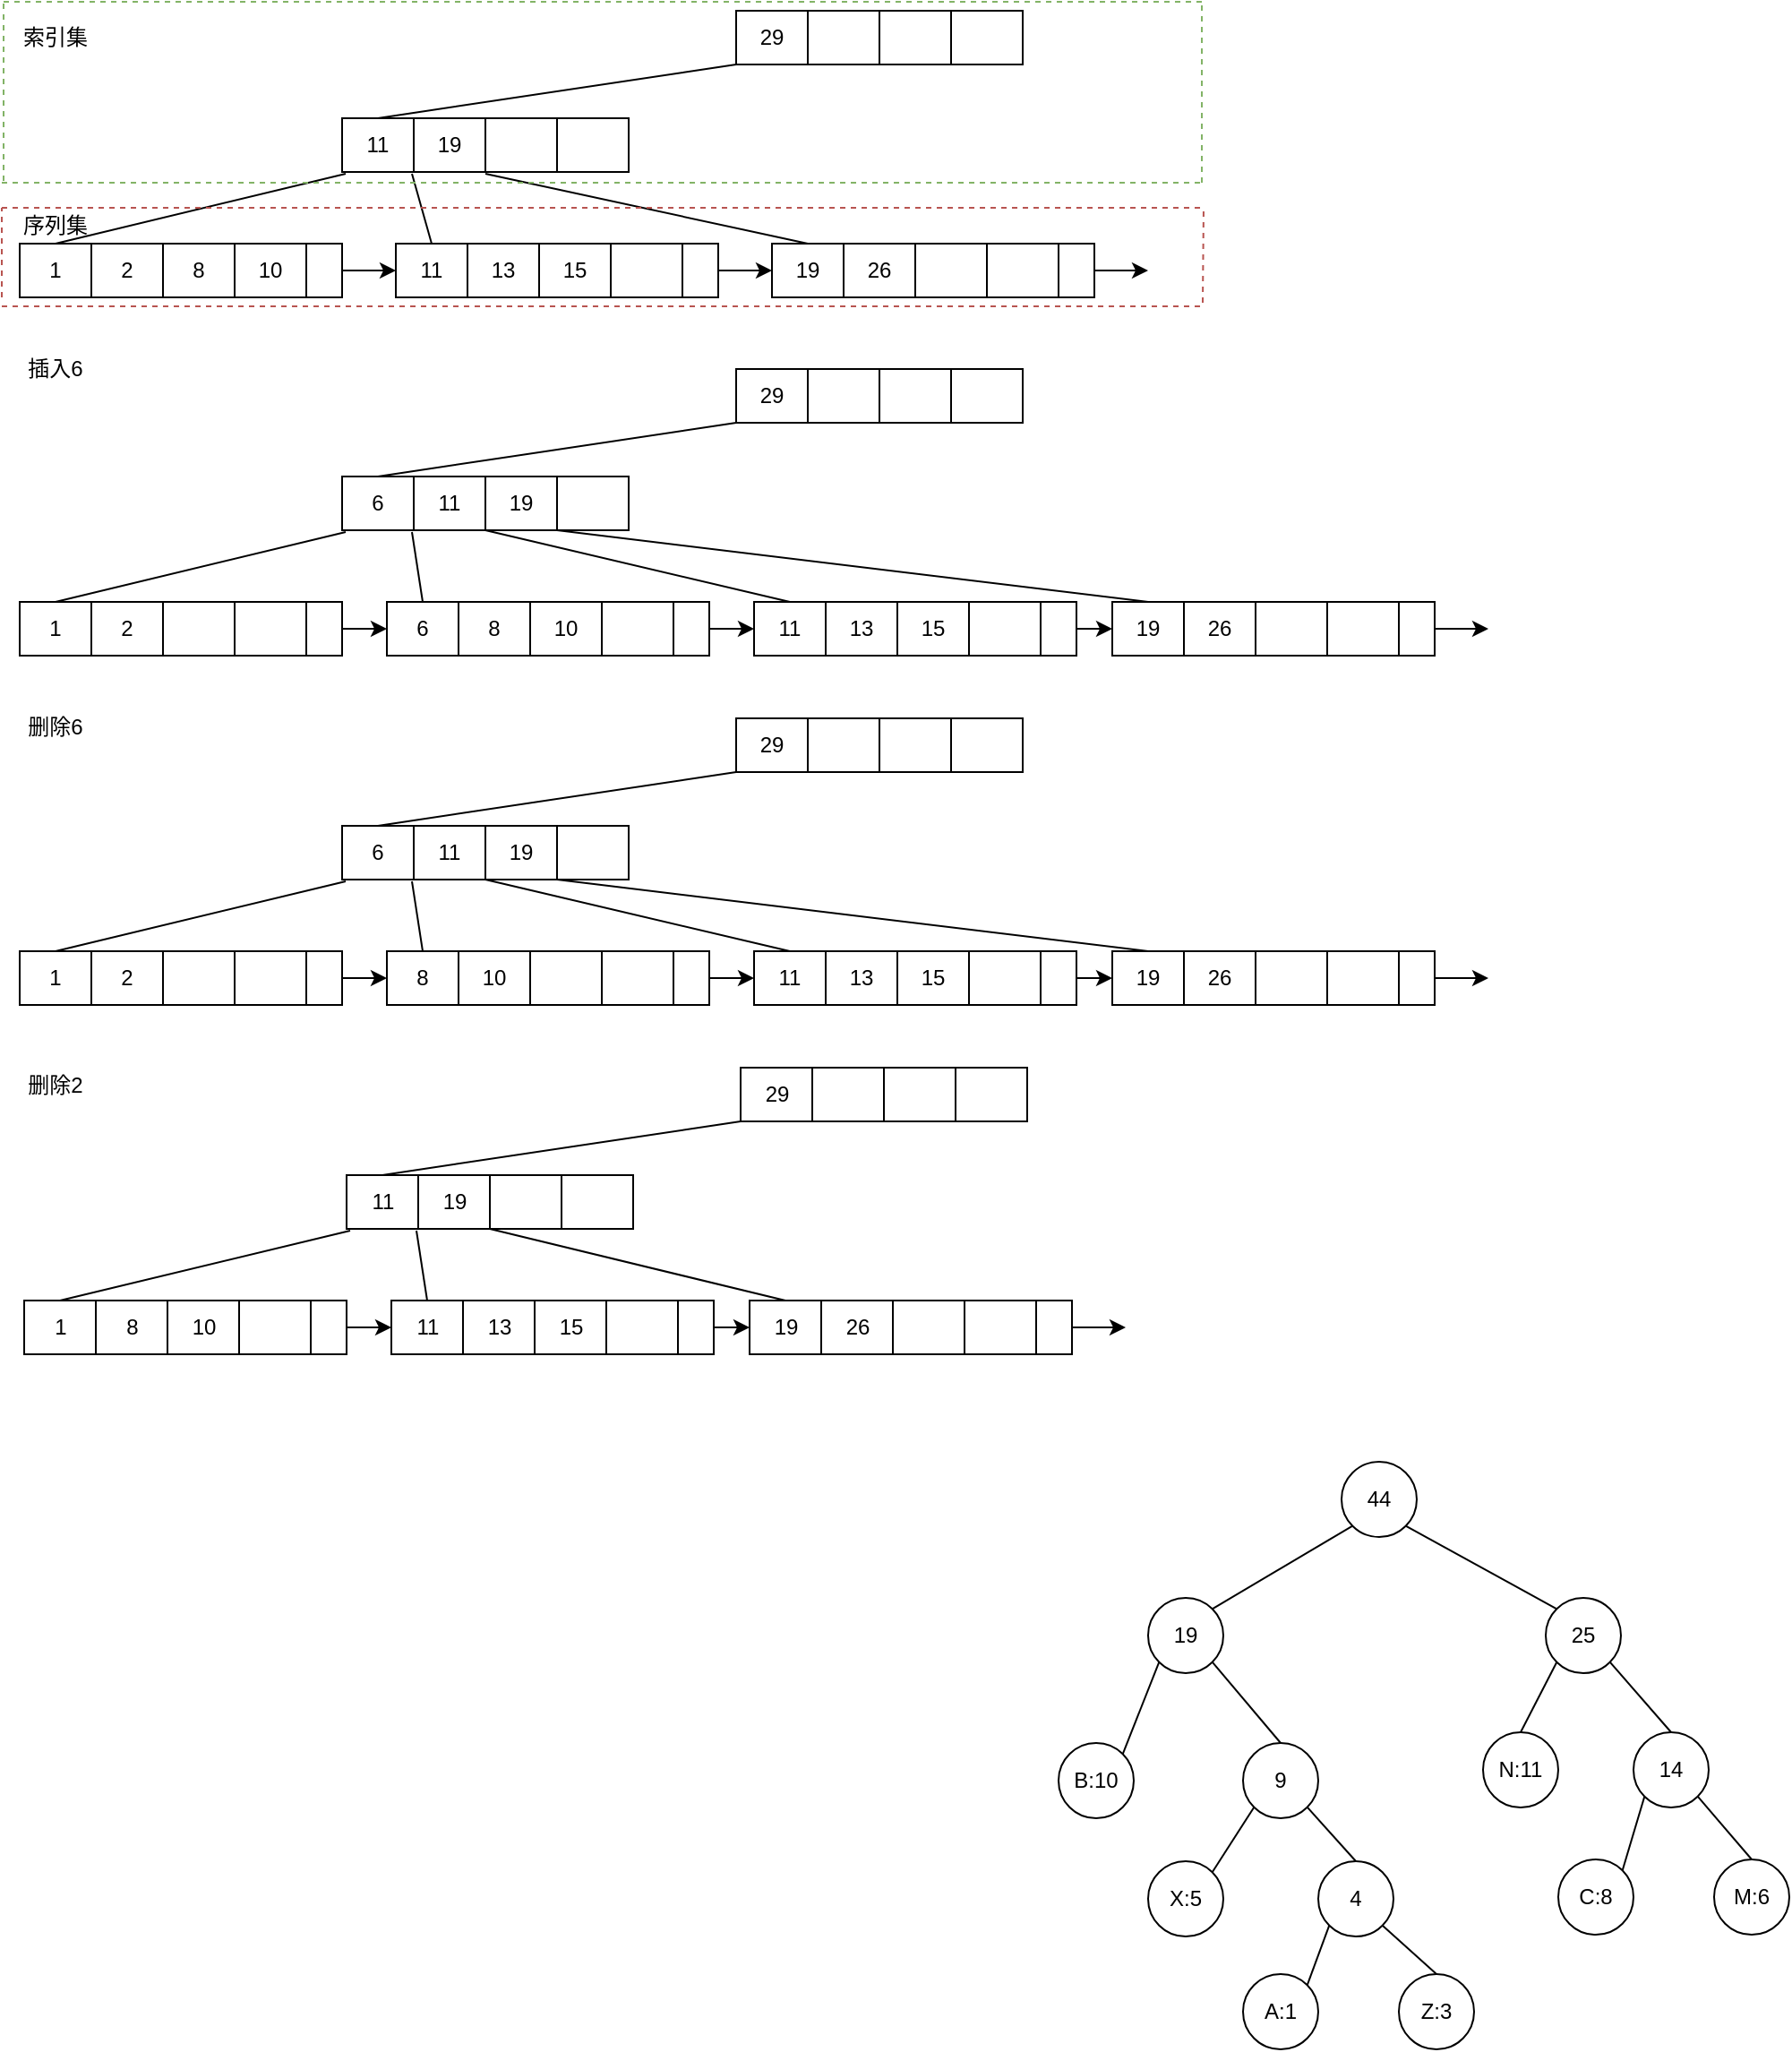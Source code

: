 <mxfile version="12.3.6" type="github" pages="1">
  <diagram id="NFb6xIKv0WvjEmluln3C" name="第 1 页">
    <mxGraphModel dx="622" dy="-1631" grid="0" gridSize="10" guides="1" tooltips="1" connect="1" arrows="1" fold="1" page="0" pageScale="1" pageWidth="827" pageHeight="1169" math="0" shadow="0">
      <root>
        <mxCell id="0"/>
        <mxCell id="1" parent="0"/>
        <mxCell id="BwGiMZjiIL-_lYg8AVQy-2" value="11" style="rounded=0;whiteSpace=wrap;html=1;" parent="1" vertex="1">
          <mxGeometry x="1060" y="2510" width="40" height="30" as="geometry"/>
        </mxCell>
        <mxCell id="BwGiMZjiIL-_lYg8AVQy-3" value="19" style="rounded=0;whiteSpace=wrap;html=1;" parent="1" vertex="1">
          <mxGeometry x="1100" y="2510" width="40" height="30" as="geometry"/>
        </mxCell>
        <mxCell id="BwGiMZjiIL-_lYg8AVQy-4" value="" style="rounded=0;whiteSpace=wrap;html=1;" parent="1" vertex="1">
          <mxGeometry x="1140" y="2510" width="40" height="30" as="geometry"/>
        </mxCell>
        <mxCell id="BwGiMZjiIL-_lYg8AVQy-5" value="" style="rounded=0;whiteSpace=wrap;html=1;" parent="1" vertex="1">
          <mxGeometry x="1180" y="2510" width="40" height="30" as="geometry"/>
        </mxCell>
        <mxCell id="BwGiMZjiIL-_lYg8AVQy-7" value="1" style="rounded=0;whiteSpace=wrap;html=1;" parent="1" vertex="1">
          <mxGeometry x="880" y="2580" width="40" height="30" as="geometry"/>
        </mxCell>
        <mxCell id="BwGiMZjiIL-_lYg8AVQy-8" value="2" style="rounded=0;whiteSpace=wrap;html=1;" parent="1" vertex="1">
          <mxGeometry x="920" y="2580" width="40" height="30" as="geometry"/>
        </mxCell>
        <mxCell id="BwGiMZjiIL-_lYg8AVQy-9" value="8" style="rounded=0;whiteSpace=wrap;html=1;" parent="1" vertex="1">
          <mxGeometry x="960" y="2580" width="40" height="30" as="geometry"/>
        </mxCell>
        <mxCell id="BwGiMZjiIL-_lYg8AVQy-10" value="10" style="rounded=0;whiteSpace=wrap;html=1;" parent="1" vertex="1">
          <mxGeometry x="1000" y="2580" width="40" height="30" as="geometry"/>
        </mxCell>
        <mxCell id="BwGiMZjiIL-_lYg8AVQy-12" value="19" style="rounded=0;whiteSpace=wrap;html=1;" parent="1" vertex="1">
          <mxGeometry x="1300" y="2580" width="40" height="30" as="geometry"/>
        </mxCell>
        <mxCell id="BwGiMZjiIL-_lYg8AVQy-13" value="26" style="rounded=0;whiteSpace=wrap;html=1;" parent="1" vertex="1">
          <mxGeometry x="1340" y="2580" width="40" height="30" as="geometry"/>
        </mxCell>
        <mxCell id="BwGiMZjiIL-_lYg8AVQy-14" value="" style="rounded=0;whiteSpace=wrap;html=1;" parent="1" vertex="1">
          <mxGeometry x="1380" y="2580" width="40" height="30" as="geometry"/>
        </mxCell>
        <mxCell id="BwGiMZjiIL-_lYg8AVQy-15" value="" style="rounded=0;whiteSpace=wrap;html=1;" parent="1" vertex="1">
          <mxGeometry x="1420" y="2580" width="40" height="30" as="geometry"/>
        </mxCell>
        <mxCell id="BwGiMZjiIL-_lYg8AVQy-19" value="" style="endArrow=none;html=1;entryX=0.05;entryY=1.033;entryDx=0;entryDy=0;entryPerimeter=0;exitX=0.5;exitY=0;exitDx=0;exitDy=0;exitPerimeter=0;" parent="1" source="BwGiMZjiIL-_lYg8AVQy-7" target="BwGiMZjiIL-_lYg8AVQy-2" edge="1">
          <mxGeometry width="50" height="50" relative="1" as="geometry">
            <mxPoint x="1090" y="2710" as="sourcePoint"/>
            <mxPoint x="1140" y="2660" as="targetPoint"/>
          </mxGeometry>
        </mxCell>
        <mxCell id="BwGiMZjiIL-_lYg8AVQy-20" value="" style="endArrow=none;html=1;entryX=0;entryY=1.033;entryDx=0;entryDy=0;entryPerimeter=0;exitX=0.5;exitY=0;exitDx=0;exitDy=0;" parent="1" source="BwGiMZjiIL-_lYg8AVQy-12" target="BwGiMZjiIL-_lYg8AVQy-4" edge="1">
          <mxGeometry width="50" height="50" relative="1" as="geometry">
            <mxPoint x="1180" y="2720" as="sourcePoint"/>
            <mxPoint x="1230" y="2670" as="targetPoint"/>
          </mxGeometry>
        </mxCell>
        <mxCell id="BwGiMZjiIL-_lYg8AVQy-21" value="11" style="rounded=0;whiteSpace=wrap;html=1;" parent="1" vertex="1">
          <mxGeometry x="1090" y="2580" width="40" height="30" as="geometry"/>
        </mxCell>
        <mxCell id="BwGiMZjiIL-_lYg8AVQy-22" value="13" style="rounded=0;whiteSpace=wrap;html=1;" parent="1" vertex="1">
          <mxGeometry x="1130" y="2580" width="40" height="30" as="geometry"/>
        </mxCell>
        <mxCell id="BwGiMZjiIL-_lYg8AVQy-23" value="15" style="rounded=0;whiteSpace=wrap;html=1;" parent="1" vertex="1">
          <mxGeometry x="1170" y="2580" width="40" height="30" as="geometry"/>
        </mxCell>
        <mxCell id="BwGiMZjiIL-_lYg8AVQy-24" value="" style="rounded=0;whiteSpace=wrap;html=1;" parent="1" vertex="1">
          <mxGeometry x="1210" y="2580" width="40" height="30" as="geometry"/>
        </mxCell>
        <mxCell id="BwGiMZjiIL-_lYg8AVQy-28" value="" style="endArrow=none;html=1;entryX=-0.025;entryY=1.033;entryDx=0;entryDy=0;exitX=0.5;exitY=0;exitDx=0;exitDy=0;entryPerimeter=0;" parent="1" source="BwGiMZjiIL-_lYg8AVQy-21" target="BwGiMZjiIL-_lYg8AVQy-3" edge="1">
          <mxGeometry width="50" height="50" relative="1" as="geometry">
            <mxPoint x="1220" y="2730" as="sourcePoint"/>
            <mxPoint x="1270" y="2680" as="targetPoint"/>
          </mxGeometry>
        </mxCell>
        <mxCell id="BwGiMZjiIL-_lYg8AVQy-37" value="29" style="rounded=0;whiteSpace=wrap;html=1;" parent="1" vertex="1">
          <mxGeometry x="1280" y="2450" width="40" height="30" as="geometry"/>
        </mxCell>
        <mxCell id="BwGiMZjiIL-_lYg8AVQy-38" value="" style="rounded=0;whiteSpace=wrap;html=1;" parent="1" vertex="1">
          <mxGeometry x="1320" y="2450" width="40" height="30" as="geometry"/>
        </mxCell>
        <mxCell id="BwGiMZjiIL-_lYg8AVQy-39" value="" style="rounded=0;whiteSpace=wrap;html=1;" parent="1" vertex="1">
          <mxGeometry x="1360" y="2450" width="40" height="30" as="geometry"/>
        </mxCell>
        <mxCell id="BwGiMZjiIL-_lYg8AVQy-40" value="" style="rounded=0;whiteSpace=wrap;html=1;" parent="1" vertex="1">
          <mxGeometry x="1400" y="2450" width="40" height="30" as="geometry"/>
        </mxCell>
        <mxCell id="BwGiMZjiIL-_lYg8AVQy-41" value="" style="endArrow=none;html=1;entryX=0;entryY=1;entryDx=0;entryDy=0;entryPerimeter=0;exitX=0.5;exitY=0;exitDx=0;exitDy=0;" parent="1" source="BwGiMZjiIL-_lYg8AVQy-2" target="BwGiMZjiIL-_lYg8AVQy-37" edge="1">
          <mxGeometry width="50" height="50" relative="1" as="geometry">
            <mxPoint x="1090" y="2480" as="sourcePoint"/>
            <mxPoint x="1140" y="2430" as="targetPoint"/>
          </mxGeometry>
        </mxCell>
        <mxCell id="BwGiMZjiIL-_lYg8AVQy-44" value="" style="rounded=0;whiteSpace=wrap;html=1;" parent="1" vertex="1">
          <mxGeometry x="1040" y="2580" width="20" height="30" as="geometry"/>
        </mxCell>
        <mxCell id="BwGiMZjiIL-_lYg8AVQy-45" value="" style="endArrow=classic;html=1;entryX=0;entryY=0.5;entryDx=0;entryDy=0;" parent="1" source="BwGiMZjiIL-_lYg8AVQy-44" target="BwGiMZjiIL-_lYg8AVQy-21" edge="1">
          <mxGeometry width="50" height="50" relative="1" as="geometry">
            <mxPoint x="1080" y="2700" as="sourcePoint"/>
            <mxPoint x="1130" y="2650" as="targetPoint"/>
          </mxGeometry>
        </mxCell>
        <mxCell id="BwGiMZjiIL-_lYg8AVQy-46" value="" style="rounded=0;whiteSpace=wrap;html=1;" parent="1" vertex="1">
          <mxGeometry x="1250" y="2580" width="20" height="30" as="geometry"/>
        </mxCell>
        <mxCell id="BwGiMZjiIL-_lYg8AVQy-47" value="" style="endArrow=classic;html=1;entryX=0;entryY=0.5;entryDx=0;entryDy=0;exitX=1;exitY=0.5;exitDx=0;exitDy=0;" parent="1" source="BwGiMZjiIL-_lYg8AVQy-46" target="BwGiMZjiIL-_lYg8AVQy-12" edge="1">
          <mxGeometry width="50" height="50" relative="1" as="geometry">
            <mxPoint x="1250" y="2670" as="sourcePoint"/>
            <mxPoint x="1300" y="2620" as="targetPoint"/>
          </mxGeometry>
        </mxCell>
        <mxCell id="BwGiMZjiIL-_lYg8AVQy-48" value="" style="endArrow=classic;html=1;exitX=1;exitY=0.5;exitDx=0;exitDy=0;" parent="1" source="BwGiMZjiIL-_lYg8AVQy-49" edge="1">
          <mxGeometry width="50" height="50" relative="1" as="geometry">
            <mxPoint x="1520" y="2650" as="sourcePoint"/>
            <mxPoint x="1510" y="2595" as="targetPoint"/>
          </mxGeometry>
        </mxCell>
        <mxCell id="BwGiMZjiIL-_lYg8AVQy-49" value="" style="rounded=0;whiteSpace=wrap;html=1;" parent="1" vertex="1">
          <mxGeometry x="1460" y="2580" width="20" height="30" as="geometry"/>
        </mxCell>
        <mxCell id="BwGiMZjiIL-_lYg8AVQy-55" value="6" style="rounded=0;whiteSpace=wrap;html=1;" parent="1" vertex="1">
          <mxGeometry x="1060" y="2710" width="40" height="30" as="geometry"/>
        </mxCell>
        <mxCell id="BwGiMZjiIL-_lYg8AVQy-56" value="11" style="rounded=0;whiteSpace=wrap;html=1;" parent="1" vertex="1">
          <mxGeometry x="1100" y="2710" width="40" height="30" as="geometry"/>
        </mxCell>
        <mxCell id="BwGiMZjiIL-_lYg8AVQy-57" value="19" style="rounded=0;whiteSpace=wrap;html=1;" parent="1" vertex="1">
          <mxGeometry x="1140" y="2710" width="40" height="30" as="geometry"/>
        </mxCell>
        <mxCell id="BwGiMZjiIL-_lYg8AVQy-58" value="" style="rounded=0;whiteSpace=wrap;html=1;" parent="1" vertex="1">
          <mxGeometry x="1180" y="2710" width="40" height="30" as="geometry"/>
        </mxCell>
        <mxCell id="BwGiMZjiIL-_lYg8AVQy-59" value="1" style="rounded=0;whiteSpace=wrap;html=1;" parent="1" vertex="1">
          <mxGeometry x="880" y="2780" width="40" height="30" as="geometry"/>
        </mxCell>
        <mxCell id="BwGiMZjiIL-_lYg8AVQy-60" value="2" style="rounded=0;whiteSpace=wrap;html=1;" parent="1" vertex="1">
          <mxGeometry x="920" y="2780" width="40" height="30" as="geometry"/>
        </mxCell>
        <mxCell id="BwGiMZjiIL-_lYg8AVQy-61" value="" style="rounded=0;whiteSpace=wrap;html=1;" parent="1" vertex="1">
          <mxGeometry x="960" y="2780" width="40" height="30" as="geometry"/>
        </mxCell>
        <mxCell id="BwGiMZjiIL-_lYg8AVQy-62" value="" style="rounded=0;whiteSpace=wrap;html=1;" parent="1" vertex="1">
          <mxGeometry x="1000" y="2780" width="40" height="30" as="geometry"/>
        </mxCell>
        <mxCell id="BwGiMZjiIL-_lYg8AVQy-63" value="19" style="rounded=0;whiteSpace=wrap;html=1;" parent="1" vertex="1">
          <mxGeometry x="1490" y="2780" width="40" height="30" as="geometry"/>
        </mxCell>
        <mxCell id="BwGiMZjiIL-_lYg8AVQy-64" value="26" style="rounded=0;whiteSpace=wrap;html=1;" parent="1" vertex="1">
          <mxGeometry x="1530" y="2780" width="40" height="30" as="geometry"/>
        </mxCell>
        <mxCell id="BwGiMZjiIL-_lYg8AVQy-65" value="" style="rounded=0;whiteSpace=wrap;html=1;" parent="1" vertex="1">
          <mxGeometry x="1570" y="2780" width="40" height="30" as="geometry"/>
        </mxCell>
        <mxCell id="BwGiMZjiIL-_lYg8AVQy-66" value="" style="rounded=0;whiteSpace=wrap;html=1;" parent="1" vertex="1">
          <mxGeometry x="1610" y="2780" width="40" height="30" as="geometry"/>
        </mxCell>
        <mxCell id="BwGiMZjiIL-_lYg8AVQy-67" value="" style="endArrow=none;html=1;entryX=0.05;entryY=1.033;entryDx=0;entryDy=0;entryPerimeter=0;exitX=0.5;exitY=0;exitDx=0;exitDy=0;exitPerimeter=0;" parent="1" source="BwGiMZjiIL-_lYg8AVQy-59" target="BwGiMZjiIL-_lYg8AVQy-55" edge="1">
          <mxGeometry width="50" height="50" relative="1" as="geometry">
            <mxPoint x="1090" y="2910" as="sourcePoint"/>
            <mxPoint x="1140" y="2860" as="targetPoint"/>
          </mxGeometry>
        </mxCell>
        <mxCell id="BwGiMZjiIL-_lYg8AVQy-68" value="" style="endArrow=none;html=1;entryX=1;entryY=1;entryDx=0;entryDy=0;entryPerimeter=0;exitX=0.5;exitY=0;exitDx=0;exitDy=0;" parent="1" source="BwGiMZjiIL-_lYg8AVQy-63" target="BwGiMZjiIL-_lYg8AVQy-57" edge="1">
          <mxGeometry width="50" height="50" relative="1" as="geometry">
            <mxPoint x="1180" y="2920" as="sourcePoint"/>
            <mxPoint x="1230" y="2870" as="targetPoint"/>
          </mxGeometry>
        </mxCell>
        <mxCell id="BwGiMZjiIL-_lYg8AVQy-69" value="11" style="rounded=0;whiteSpace=wrap;html=1;" parent="1" vertex="1">
          <mxGeometry x="1290" y="2780" width="40" height="30" as="geometry"/>
        </mxCell>
        <mxCell id="BwGiMZjiIL-_lYg8AVQy-70" value="13" style="rounded=0;whiteSpace=wrap;html=1;" parent="1" vertex="1">
          <mxGeometry x="1330" y="2780" width="40" height="30" as="geometry"/>
        </mxCell>
        <mxCell id="BwGiMZjiIL-_lYg8AVQy-71" value="15" style="rounded=0;whiteSpace=wrap;html=1;" parent="1" vertex="1">
          <mxGeometry x="1370" y="2780" width="40" height="30" as="geometry"/>
        </mxCell>
        <mxCell id="BwGiMZjiIL-_lYg8AVQy-72" value="" style="rounded=0;whiteSpace=wrap;html=1;" parent="1" vertex="1">
          <mxGeometry x="1410" y="2780" width="40" height="30" as="geometry"/>
        </mxCell>
        <mxCell id="BwGiMZjiIL-_lYg8AVQy-73" value="" style="endArrow=none;html=1;entryX=1;entryY=1;entryDx=0;entryDy=0;exitX=0.5;exitY=0;exitDx=0;exitDy=0;entryPerimeter=0;" parent="1" source="BwGiMZjiIL-_lYg8AVQy-69" target="BwGiMZjiIL-_lYg8AVQy-56" edge="1">
          <mxGeometry width="50" height="50" relative="1" as="geometry">
            <mxPoint x="1220" y="2930" as="sourcePoint"/>
            <mxPoint x="1270" y="2880" as="targetPoint"/>
          </mxGeometry>
        </mxCell>
        <mxCell id="BwGiMZjiIL-_lYg8AVQy-74" value="29" style="rounded=0;whiteSpace=wrap;html=1;" parent="1" vertex="1">
          <mxGeometry x="1280" y="2650" width="40" height="30" as="geometry"/>
        </mxCell>
        <mxCell id="BwGiMZjiIL-_lYg8AVQy-75" value="" style="rounded=0;whiteSpace=wrap;html=1;" parent="1" vertex="1">
          <mxGeometry x="1320" y="2650" width="40" height="30" as="geometry"/>
        </mxCell>
        <mxCell id="BwGiMZjiIL-_lYg8AVQy-76" value="" style="rounded=0;whiteSpace=wrap;html=1;" parent="1" vertex="1">
          <mxGeometry x="1360" y="2650" width="40" height="30" as="geometry"/>
        </mxCell>
        <mxCell id="BwGiMZjiIL-_lYg8AVQy-77" value="" style="rounded=0;whiteSpace=wrap;html=1;" parent="1" vertex="1">
          <mxGeometry x="1400" y="2650" width="40" height="30" as="geometry"/>
        </mxCell>
        <mxCell id="BwGiMZjiIL-_lYg8AVQy-78" value="" style="endArrow=none;html=1;entryX=0;entryY=1;entryDx=0;entryDy=0;entryPerimeter=0;exitX=0.5;exitY=0;exitDx=0;exitDy=0;" parent="1" source="BwGiMZjiIL-_lYg8AVQy-55" target="BwGiMZjiIL-_lYg8AVQy-74" edge="1">
          <mxGeometry width="50" height="50" relative="1" as="geometry">
            <mxPoint x="1090" y="2680" as="sourcePoint"/>
            <mxPoint x="1140" y="2630" as="targetPoint"/>
          </mxGeometry>
        </mxCell>
        <mxCell id="BwGiMZjiIL-_lYg8AVQy-79" value="" style="rounded=0;whiteSpace=wrap;html=1;" parent="1" vertex="1">
          <mxGeometry x="1040" y="2780" width="20" height="30" as="geometry"/>
        </mxCell>
        <mxCell id="BwGiMZjiIL-_lYg8AVQy-80" value="" style="endArrow=classic;html=1;entryX=0;entryY=0.5;entryDx=0;entryDy=0;" parent="1" source="BwGiMZjiIL-_lYg8AVQy-79" target="BwGiMZjiIL-_lYg8AVQy-85" edge="1">
          <mxGeometry width="50" height="50" relative="1" as="geometry">
            <mxPoint x="1080" y="2900" as="sourcePoint"/>
            <mxPoint x="1130" y="2850" as="targetPoint"/>
          </mxGeometry>
        </mxCell>
        <mxCell id="BwGiMZjiIL-_lYg8AVQy-81" value="" style="rounded=0;whiteSpace=wrap;html=1;" parent="1" vertex="1">
          <mxGeometry x="1450" y="2780" width="20" height="30" as="geometry"/>
        </mxCell>
        <mxCell id="BwGiMZjiIL-_lYg8AVQy-82" value="" style="endArrow=classic;html=1;entryX=0;entryY=0.5;entryDx=0;entryDy=0;exitX=1;exitY=0.5;exitDx=0;exitDy=0;" parent="1" source="BwGiMZjiIL-_lYg8AVQy-81" target="BwGiMZjiIL-_lYg8AVQy-63" edge="1">
          <mxGeometry width="50" height="50" relative="1" as="geometry">
            <mxPoint x="1470" y="2870" as="sourcePoint"/>
            <mxPoint x="1520" y="2820" as="targetPoint"/>
          </mxGeometry>
        </mxCell>
        <mxCell id="BwGiMZjiIL-_lYg8AVQy-83" value="" style="endArrow=classic;html=1;exitX=1;exitY=0.5;exitDx=0;exitDy=0;" parent="1" source="BwGiMZjiIL-_lYg8AVQy-84" edge="1">
          <mxGeometry width="50" height="50" relative="1" as="geometry">
            <mxPoint x="1710" y="2850" as="sourcePoint"/>
            <mxPoint x="1700" y="2795" as="targetPoint"/>
          </mxGeometry>
        </mxCell>
        <mxCell id="BwGiMZjiIL-_lYg8AVQy-84" value="" style="rounded=0;whiteSpace=wrap;html=1;" parent="1" vertex="1">
          <mxGeometry x="1650" y="2780" width="20" height="30" as="geometry"/>
        </mxCell>
        <mxCell id="BwGiMZjiIL-_lYg8AVQy-85" value="6" style="rounded=0;whiteSpace=wrap;html=1;" parent="1" vertex="1">
          <mxGeometry x="1085" y="2780" width="40" height="30" as="geometry"/>
        </mxCell>
        <mxCell id="BwGiMZjiIL-_lYg8AVQy-86" value="8" style="rounded=0;whiteSpace=wrap;html=1;" parent="1" vertex="1">
          <mxGeometry x="1125" y="2780" width="40" height="30" as="geometry"/>
        </mxCell>
        <mxCell id="BwGiMZjiIL-_lYg8AVQy-87" value="10" style="rounded=0;whiteSpace=wrap;html=1;" parent="1" vertex="1">
          <mxGeometry x="1165" y="2780" width="40" height="30" as="geometry"/>
        </mxCell>
        <mxCell id="BwGiMZjiIL-_lYg8AVQy-88" value="" style="rounded=0;whiteSpace=wrap;html=1;" parent="1" vertex="1">
          <mxGeometry x="1205" y="2780" width="40" height="30" as="geometry"/>
        </mxCell>
        <mxCell id="BwGiMZjiIL-_lYg8AVQy-89" value="" style="endArrow=classic;html=1;exitX=1;exitY=0.5;exitDx=0;exitDy=0;entryX=0;entryY=0.5;entryDx=0;entryDy=0;" parent="1" source="BwGiMZjiIL-_lYg8AVQy-90" target="BwGiMZjiIL-_lYg8AVQy-69" edge="1">
          <mxGeometry width="50" height="50" relative="1" as="geometry">
            <mxPoint x="1305" y="2850" as="sourcePoint"/>
            <mxPoint x="1295" y="2795" as="targetPoint"/>
          </mxGeometry>
        </mxCell>
        <mxCell id="BwGiMZjiIL-_lYg8AVQy-90" value="" style="rounded=0;whiteSpace=wrap;html=1;" parent="1" vertex="1">
          <mxGeometry x="1245" y="2780" width="20" height="30" as="geometry"/>
        </mxCell>
        <mxCell id="BwGiMZjiIL-_lYg8AVQy-91" value="" style="endArrow=none;html=1;entryX=0.975;entryY=1.033;entryDx=0;entryDy=0;entryPerimeter=0;exitX=0.5;exitY=0;exitDx=0;exitDy=0;" parent="1" source="BwGiMZjiIL-_lYg8AVQy-85" target="BwGiMZjiIL-_lYg8AVQy-55" edge="1">
          <mxGeometry width="50" height="50" relative="1" as="geometry">
            <mxPoint x="1090" y="2930" as="sourcePoint"/>
            <mxPoint x="1140" y="2880" as="targetPoint"/>
          </mxGeometry>
        </mxCell>
        <mxCell id="BwGiMZjiIL-_lYg8AVQy-92" value="插入6" style="text;html=1;strokeColor=none;fillColor=none;align=center;verticalAlign=middle;whiteSpace=wrap;rounded=0;" parent="1" vertex="1">
          <mxGeometry x="880" y="2640" width="40" height="20" as="geometry"/>
        </mxCell>
        <mxCell id="BwGiMZjiIL-_lYg8AVQy-93" value="" style="endArrow=none;dashed=1;html=1;fillColor=#d5e8d4;strokeColor=#82b366;" parent="1" edge="1">
          <mxGeometry width="50" height="50" relative="1" as="geometry">
            <mxPoint x="871" y="2445" as="sourcePoint"/>
            <mxPoint x="1541" y="2445" as="targetPoint"/>
          </mxGeometry>
        </mxCell>
        <mxCell id="BwGiMZjiIL-_lYg8AVQy-94" value="" style="endArrow=none;dashed=1;html=1;fillColor=#f8cecc;strokeColor=#b85450;" parent="1" edge="1">
          <mxGeometry width="50" height="50" relative="1" as="geometry">
            <mxPoint x="1540.5" y="2613" as="sourcePoint"/>
            <mxPoint x="1541" y="2560" as="targetPoint"/>
          </mxGeometry>
        </mxCell>
        <mxCell id="BwGiMZjiIL-_lYg8AVQy-95" value="" style="endArrow=none;dashed=1;html=1;fillColor=#d5e8d4;strokeColor=#82b366;" parent="1" edge="1">
          <mxGeometry width="50" height="50" relative="1" as="geometry">
            <mxPoint x="870" y="2546" as="sourcePoint"/>
            <mxPoint x="1540" y="2546" as="targetPoint"/>
          </mxGeometry>
        </mxCell>
        <mxCell id="BwGiMZjiIL-_lYg8AVQy-96" value="" style="endArrow=none;dashed=1;html=1;fillColor=#d5e8d4;strokeColor=#82b366;" parent="1" edge="1">
          <mxGeometry width="50" height="50" relative="1" as="geometry">
            <mxPoint x="1540" y="2546" as="sourcePoint"/>
            <mxPoint x="1540" y="2446" as="targetPoint"/>
          </mxGeometry>
        </mxCell>
        <mxCell id="BwGiMZjiIL-_lYg8AVQy-98" value="" style="endArrow=none;dashed=1;html=1;fillColor=#f8cecc;strokeColor=#b85450;" parent="1" edge="1">
          <mxGeometry width="50" height="50" relative="1" as="geometry">
            <mxPoint x="870" y="2560" as="sourcePoint"/>
            <mxPoint x="1540" y="2560" as="targetPoint"/>
          </mxGeometry>
        </mxCell>
        <mxCell id="BwGiMZjiIL-_lYg8AVQy-99" value="" style="endArrow=none;dashed=1;html=1;fillColor=#f8cecc;strokeColor=#b85450;" parent="1" edge="1">
          <mxGeometry width="50" height="50" relative="1" as="geometry">
            <mxPoint x="870" y="2615" as="sourcePoint"/>
            <mxPoint x="1540" y="2615" as="targetPoint"/>
          </mxGeometry>
        </mxCell>
        <mxCell id="BwGiMZjiIL-_lYg8AVQy-100" value="" style="endArrow=none;dashed=1;html=1;fillColor=#f8cecc;strokeColor=#b85450;" parent="1" edge="1">
          <mxGeometry width="50" height="50" relative="1" as="geometry">
            <mxPoint x="870" y="2610" as="sourcePoint"/>
            <mxPoint x="870" y="2560" as="targetPoint"/>
          </mxGeometry>
        </mxCell>
        <mxCell id="BwGiMZjiIL-_lYg8AVQy-101" value="" style="endArrow=none;dashed=1;html=1;fillColor=#d5e8d4;strokeColor=#82b366;" parent="1" edge="1">
          <mxGeometry width="50" height="50" relative="1" as="geometry">
            <mxPoint x="871" y="2545" as="sourcePoint"/>
            <mxPoint x="871" y="2445" as="targetPoint"/>
          </mxGeometry>
        </mxCell>
        <mxCell id="BwGiMZjiIL-_lYg8AVQy-102" value="索引集" style="text;html=1;strokeColor=none;fillColor=none;align=center;verticalAlign=middle;whiteSpace=wrap;rounded=0;" parent="1" vertex="1">
          <mxGeometry x="880" y="2455" width="40" height="20" as="geometry"/>
        </mxCell>
        <mxCell id="BwGiMZjiIL-_lYg8AVQy-103" value="序列集" style="text;html=1;strokeColor=none;fillColor=none;align=center;verticalAlign=middle;whiteSpace=wrap;rounded=0;" parent="1" vertex="1">
          <mxGeometry x="880" y="2560" width="40" height="20" as="geometry"/>
        </mxCell>
        <mxCell id="BwGiMZjiIL-_lYg8AVQy-144" value="6" style="rounded=0;whiteSpace=wrap;html=1;" parent="1" vertex="1">
          <mxGeometry x="1060" y="2905" width="40" height="30" as="geometry"/>
        </mxCell>
        <mxCell id="BwGiMZjiIL-_lYg8AVQy-145" value="11" style="rounded=0;whiteSpace=wrap;html=1;" parent="1" vertex="1">
          <mxGeometry x="1100" y="2905" width="40" height="30" as="geometry"/>
        </mxCell>
        <mxCell id="BwGiMZjiIL-_lYg8AVQy-146" value="19" style="rounded=0;whiteSpace=wrap;html=1;" parent="1" vertex="1">
          <mxGeometry x="1140" y="2905" width="40" height="30" as="geometry"/>
        </mxCell>
        <mxCell id="BwGiMZjiIL-_lYg8AVQy-147" value="" style="rounded=0;whiteSpace=wrap;html=1;" parent="1" vertex="1">
          <mxGeometry x="1180" y="2905" width="40" height="30" as="geometry"/>
        </mxCell>
        <mxCell id="BwGiMZjiIL-_lYg8AVQy-148" value="1" style="rounded=0;whiteSpace=wrap;html=1;" parent="1" vertex="1">
          <mxGeometry x="880" y="2975" width="40" height="30" as="geometry"/>
        </mxCell>
        <mxCell id="BwGiMZjiIL-_lYg8AVQy-149" value="2" style="rounded=0;whiteSpace=wrap;html=1;" parent="1" vertex="1">
          <mxGeometry x="920" y="2975" width="40" height="30" as="geometry"/>
        </mxCell>
        <mxCell id="BwGiMZjiIL-_lYg8AVQy-150" value="" style="rounded=0;whiteSpace=wrap;html=1;" parent="1" vertex="1">
          <mxGeometry x="960" y="2975" width="40" height="30" as="geometry"/>
        </mxCell>
        <mxCell id="BwGiMZjiIL-_lYg8AVQy-151" value="" style="rounded=0;whiteSpace=wrap;html=1;" parent="1" vertex="1">
          <mxGeometry x="1000" y="2975" width="40" height="30" as="geometry"/>
        </mxCell>
        <mxCell id="BwGiMZjiIL-_lYg8AVQy-152" value="19" style="rounded=0;whiteSpace=wrap;html=1;" parent="1" vertex="1">
          <mxGeometry x="1490" y="2975" width="40" height="30" as="geometry"/>
        </mxCell>
        <mxCell id="BwGiMZjiIL-_lYg8AVQy-153" value="26" style="rounded=0;whiteSpace=wrap;html=1;" parent="1" vertex="1">
          <mxGeometry x="1530" y="2975" width="40" height="30" as="geometry"/>
        </mxCell>
        <mxCell id="BwGiMZjiIL-_lYg8AVQy-154" value="" style="rounded=0;whiteSpace=wrap;html=1;" parent="1" vertex="1">
          <mxGeometry x="1570" y="2975" width="40" height="30" as="geometry"/>
        </mxCell>
        <mxCell id="BwGiMZjiIL-_lYg8AVQy-155" value="" style="rounded=0;whiteSpace=wrap;html=1;" parent="1" vertex="1">
          <mxGeometry x="1610" y="2975" width="40" height="30" as="geometry"/>
        </mxCell>
        <mxCell id="BwGiMZjiIL-_lYg8AVQy-156" value="" style="endArrow=none;html=1;entryX=0.05;entryY=1.033;entryDx=0;entryDy=0;entryPerimeter=0;exitX=0.5;exitY=0;exitDx=0;exitDy=0;exitPerimeter=0;" parent="1" source="BwGiMZjiIL-_lYg8AVQy-148" target="BwGiMZjiIL-_lYg8AVQy-144" edge="1">
          <mxGeometry width="50" height="50" relative="1" as="geometry">
            <mxPoint x="1090" y="3105" as="sourcePoint"/>
            <mxPoint x="1140" y="3055" as="targetPoint"/>
          </mxGeometry>
        </mxCell>
        <mxCell id="BwGiMZjiIL-_lYg8AVQy-157" value="" style="endArrow=none;html=1;entryX=1;entryY=1;entryDx=0;entryDy=0;entryPerimeter=0;exitX=0.5;exitY=0;exitDx=0;exitDy=0;" parent="1" source="BwGiMZjiIL-_lYg8AVQy-152" target="BwGiMZjiIL-_lYg8AVQy-146" edge="1">
          <mxGeometry width="50" height="50" relative="1" as="geometry">
            <mxPoint x="1180" y="3115" as="sourcePoint"/>
            <mxPoint x="1230" y="3065" as="targetPoint"/>
          </mxGeometry>
        </mxCell>
        <mxCell id="BwGiMZjiIL-_lYg8AVQy-158" value="11" style="rounded=0;whiteSpace=wrap;html=1;" parent="1" vertex="1">
          <mxGeometry x="1290" y="2975" width="40" height="30" as="geometry"/>
        </mxCell>
        <mxCell id="BwGiMZjiIL-_lYg8AVQy-159" value="13" style="rounded=0;whiteSpace=wrap;html=1;" parent="1" vertex="1">
          <mxGeometry x="1330" y="2975" width="40" height="30" as="geometry"/>
        </mxCell>
        <mxCell id="BwGiMZjiIL-_lYg8AVQy-160" value="15" style="rounded=0;whiteSpace=wrap;html=1;" parent="1" vertex="1">
          <mxGeometry x="1370" y="2975" width="40" height="30" as="geometry"/>
        </mxCell>
        <mxCell id="BwGiMZjiIL-_lYg8AVQy-161" value="" style="rounded=0;whiteSpace=wrap;html=1;" parent="1" vertex="1">
          <mxGeometry x="1410" y="2975" width="40" height="30" as="geometry"/>
        </mxCell>
        <mxCell id="BwGiMZjiIL-_lYg8AVQy-162" value="" style="endArrow=none;html=1;entryX=1;entryY=1;entryDx=0;entryDy=0;exitX=0.5;exitY=0;exitDx=0;exitDy=0;entryPerimeter=0;" parent="1" source="BwGiMZjiIL-_lYg8AVQy-158" target="BwGiMZjiIL-_lYg8AVQy-145" edge="1">
          <mxGeometry width="50" height="50" relative="1" as="geometry">
            <mxPoint x="1220" y="3125" as="sourcePoint"/>
            <mxPoint x="1270" y="3075" as="targetPoint"/>
          </mxGeometry>
        </mxCell>
        <mxCell id="BwGiMZjiIL-_lYg8AVQy-163" value="29" style="rounded=0;whiteSpace=wrap;html=1;" parent="1" vertex="1">
          <mxGeometry x="1280" y="2845" width="40" height="30" as="geometry"/>
        </mxCell>
        <mxCell id="BwGiMZjiIL-_lYg8AVQy-164" value="" style="rounded=0;whiteSpace=wrap;html=1;" parent="1" vertex="1">
          <mxGeometry x="1320" y="2845" width="40" height="30" as="geometry"/>
        </mxCell>
        <mxCell id="BwGiMZjiIL-_lYg8AVQy-165" value="" style="rounded=0;whiteSpace=wrap;html=1;" parent="1" vertex="1">
          <mxGeometry x="1360" y="2845" width="40" height="30" as="geometry"/>
        </mxCell>
        <mxCell id="BwGiMZjiIL-_lYg8AVQy-166" value="" style="rounded=0;whiteSpace=wrap;html=1;" parent="1" vertex="1">
          <mxGeometry x="1400" y="2845" width="40" height="30" as="geometry"/>
        </mxCell>
        <mxCell id="BwGiMZjiIL-_lYg8AVQy-167" value="" style="endArrow=none;html=1;entryX=0;entryY=1;entryDx=0;entryDy=0;entryPerimeter=0;exitX=0.5;exitY=0;exitDx=0;exitDy=0;" parent="1" source="BwGiMZjiIL-_lYg8AVQy-144" target="BwGiMZjiIL-_lYg8AVQy-163" edge="1">
          <mxGeometry width="50" height="50" relative="1" as="geometry">
            <mxPoint x="1090" y="2875" as="sourcePoint"/>
            <mxPoint x="1140" y="2825" as="targetPoint"/>
          </mxGeometry>
        </mxCell>
        <mxCell id="BwGiMZjiIL-_lYg8AVQy-168" value="" style="rounded=0;whiteSpace=wrap;html=1;" parent="1" vertex="1">
          <mxGeometry x="1040" y="2975" width="20" height="30" as="geometry"/>
        </mxCell>
        <mxCell id="BwGiMZjiIL-_lYg8AVQy-169" value="" style="endArrow=classic;html=1;entryX=0;entryY=0.5;entryDx=0;entryDy=0;" parent="1" source="BwGiMZjiIL-_lYg8AVQy-168" target="BwGiMZjiIL-_lYg8AVQy-174" edge="1">
          <mxGeometry width="50" height="50" relative="1" as="geometry">
            <mxPoint x="1080" y="3095" as="sourcePoint"/>
            <mxPoint x="1130" y="3045" as="targetPoint"/>
          </mxGeometry>
        </mxCell>
        <mxCell id="BwGiMZjiIL-_lYg8AVQy-170" value="" style="rounded=0;whiteSpace=wrap;html=1;" parent="1" vertex="1">
          <mxGeometry x="1450" y="2975" width="20" height="30" as="geometry"/>
        </mxCell>
        <mxCell id="BwGiMZjiIL-_lYg8AVQy-171" value="" style="endArrow=classic;html=1;entryX=0;entryY=0.5;entryDx=0;entryDy=0;exitX=1;exitY=0.5;exitDx=0;exitDy=0;" parent="1" source="BwGiMZjiIL-_lYg8AVQy-170" target="BwGiMZjiIL-_lYg8AVQy-152" edge="1">
          <mxGeometry width="50" height="50" relative="1" as="geometry">
            <mxPoint x="1470" y="3065" as="sourcePoint"/>
            <mxPoint x="1520" y="3015" as="targetPoint"/>
          </mxGeometry>
        </mxCell>
        <mxCell id="BwGiMZjiIL-_lYg8AVQy-172" value="" style="endArrow=classic;html=1;exitX=1;exitY=0.5;exitDx=0;exitDy=0;" parent="1" source="BwGiMZjiIL-_lYg8AVQy-173" edge="1">
          <mxGeometry width="50" height="50" relative="1" as="geometry">
            <mxPoint x="1710" y="3045" as="sourcePoint"/>
            <mxPoint x="1700" y="2990" as="targetPoint"/>
          </mxGeometry>
        </mxCell>
        <mxCell id="BwGiMZjiIL-_lYg8AVQy-173" value="" style="rounded=0;whiteSpace=wrap;html=1;" parent="1" vertex="1">
          <mxGeometry x="1650" y="2975" width="20" height="30" as="geometry"/>
        </mxCell>
        <mxCell id="BwGiMZjiIL-_lYg8AVQy-174" value="8" style="rounded=0;whiteSpace=wrap;html=1;" parent="1" vertex="1">
          <mxGeometry x="1085" y="2975" width="40" height="30" as="geometry"/>
        </mxCell>
        <mxCell id="BwGiMZjiIL-_lYg8AVQy-175" value="10" style="rounded=0;whiteSpace=wrap;html=1;" parent="1" vertex="1">
          <mxGeometry x="1125" y="2975" width="40" height="30" as="geometry"/>
        </mxCell>
        <mxCell id="BwGiMZjiIL-_lYg8AVQy-176" value="" style="rounded=0;whiteSpace=wrap;html=1;" parent="1" vertex="1">
          <mxGeometry x="1165" y="2975" width="40" height="30" as="geometry"/>
        </mxCell>
        <mxCell id="BwGiMZjiIL-_lYg8AVQy-177" value="" style="rounded=0;whiteSpace=wrap;html=1;" parent="1" vertex="1">
          <mxGeometry x="1205" y="2975" width="40" height="30" as="geometry"/>
        </mxCell>
        <mxCell id="BwGiMZjiIL-_lYg8AVQy-178" value="" style="endArrow=classic;html=1;exitX=1;exitY=0.5;exitDx=0;exitDy=0;entryX=0;entryY=0.5;entryDx=0;entryDy=0;" parent="1" source="BwGiMZjiIL-_lYg8AVQy-179" target="BwGiMZjiIL-_lYg8AVQy-158" edge="1">
          <mxGeometry width="50" height="50" relative="1" as="geometry">
            <mxPoint x="1305" y="3045" as="sourcePoint"/>
            <mxPoint x="1295" y="2990" as="targetPoint"/>
          </mxGeometry>
        </mxCell>
        <mxCell id="BwGiMZjiIL-_lYg8AVQy-179" value="" style="rounded=0;whiteSpace=wrap;html=1;" parent="1" vertex="1">
          <mxGeometry x="1245" y="2975" width="20" height="30" as="geometry"/>
        </mxCell>
        <mxCell id="BwGiMZjiIL-_lYg8AVQy-180" value="" style="endArrow=none;html=1;entryX=0.975;entryY=1.033;entryDx=0;entryDy=0;entryPerimeter=0;exitX=0.5;exitY=0;exitDx=0;exitDy=0;" parent="1" source="BwGiMZjiIL-_lYg8AVQy-174" target="BwGiMZjiIL-_lYg8AVQy-144" edge="1">
          <mxGeometry width="50" height="50" relative="1" as="geometry">
            <mxPoint x="1090" y="3125" as="sourcePoint"/>
            <mxPoint x="1140" y="3075" as="targetPoint"/>
          </mxGeometry>
        </mxCell>
        <mxCell id="BwGiMZjiIL-_lYg8AVQy-181" value="删除6" style="text;html=1;strokeColor=none;fillColor=none;align=center;verticalAlign=middle;whiteSpace=wrap;rounded=0;" parent="1" vertex="1">
          <mxGeometry x="880" y="2840" width="40" height="20" as="geometry"/>
        </mxCell>
        <mxCell id="BwGiMZjiIL-_lYg8AVQy-182" value="删除2" style="text;html=1;strokeColor=none;fillColor=none;align=center;verticalAlign=middle;whiteSpace=wrap;rounded=0;" parent="1" vertex="1">
          <mxGeometry x="880" y="3040" width="40" height="20" as="geometry"/>
        </mxCell>
        <mxCell id="BwGiMZjiIL-_lYg8AVQy-183" value="11" style="rounded=0;whiteSpace=wrap;html=1;" parent="1" vertex="1">
          <mxGeometry x="1062.5" y="3100" width="40" height="30" as="geometry"/>
        </mxCell>
        <mxCell id="BwGiMZjiIL-_lYg8AVQy-184" value="19" style="rounded=0;whiteSpace=wrap;html=1;" parent="1" vertex="1">
          <mxGeometry x="1102.5" y="3100" width="40" height="30" as="geometry"/>
        </mxCell>
        <mxCell id="BwGiMZjiIL-_lYg8AVQy-185" value="" style="rounded=0;whiteSpace=wrap;html=1;" parent="1" vertex="1">
          <mxGeometry x="1142.5" y="3100" width="40" height="30" as="geometry"/>
        </mxCell>
        <mxCell id="BwGiMZjiIL-_lYg8AVQy-186" value="" style="rounded=0;whiteSpace=wrap;html=1;" parent="1" vertex="1">
          <mxGeometry x="1182.5" y="3100" width="40" height="30" as="geometry"/>
        </mxCell>
        <mxCell id="BwGiMZjiIL-_lYg8AVQy-187" value="1" style="rounded=0;whiteSpace=wrap;html=1;" parent="1" vertex="1">
          <mxGeometry x="882.5" y="3170" width="40" height="30" as="geometry"/>
        </mxCell>
        <mxCell id="BwGiMZjiIL-_lYg8AVQy-188" value="8" style="rounded=0;whiteSpace=wrap;html=1;" parent="1" vertex="1">
          <mxGeometry x="922.5" y="3170" width="40" height="30" as="geometry"/>
        </mxCell>
        <mxCell id="BwGiMZjiIL-_lYg8AVQy-189" value="10" style="rounded=0;whiteSpace=wrap;html=1;" parent="1" vertex="1">
          <mxGeometry x="962.5" y="3170" width="40" height="30" as="geometry"/>
        </mxCell>
        <mxCell id="BwGiMZjiIL-_lYg8AVQy-190" value="" style="rounded=0;whiteSpace=wrap;html=1;" parent="1" vertex="1">
          <mxGeometry x="1002.5" y="3170" width="40" height="30" as="geometry"/>
        </mxCell>
        <mxCell id="BwGiMZjiIL-_lYg8AVQy-191" value="19" style="rounded=0;whiteSpace=wrap;html=1;" parent="1" vertex="1">
          <mxGeometry x="1287.5" y="3170" width="40" height="30" as="geometry"/>
        </mxCell>
        <mxCell id="BwGiMZjiIL-_lYg8AVQy-192" value="26" style="rounded=0;whiteSpace=wrap;html=1;" parent="1" vertex="1">
          <mxGeometry x="1327.5" y="3170" width="40" height="30" as="geometry"/>
        </mxCell>
        <mxCell id="BwGiMZjiIL-_lYg8AVQy-193" value="" style="rounded=0;whiteSpace=wrap;html=1;" parent="1" vertex="1">
          <mxGeometry x="1367.5" y="3170" width="40" height="30" as="geometry"/>
        </mxCell>
        <mxCell id="BwGiMZjiIL-_lYg8AVQy-194" value="" style="rounded=0;whiteSpace=wrap;html=1;" parent="1" vertex="1">
          <mxGeometry x="1407.5" y="3170" width="40" height="30" as="geometry"/>
        </mxCell>
        <mxCell id="BwGiMZjiIL-_lYg8AVQy-195" value="" style="endArrow=none;html=1;entryX=0.05;entryY=1.033;entryDx=0;entryDy=0;entryPerimeter=0;exitX=0.5;exitY=0;exitDx=0;exitDy=0;exitPerimeter=0;" parent="1" source="BwGiMZjiIL-_lYg8AVQy-187" target="BwGiMZjiIL-_lYg8AVQy-183" edge="1">
          <mxGeometry width="50" height="50" relative="1" as="geometry">
            <mxPoint x="1092.5" y="3300" as="sourcePoint"/>
            <mxPoint x="1142.5" y="3250" as="targetPoint"/>
          </mxGeometry>
        </mxCell>
        <mxCell id="BwGiMZjiIL-_lYg8AVQy-197" value="11" style="rounded=0;whiteSpace=wrap;html=1;" parent="1" vertex="1">
          <mxGeometry x="1087.5" y="3170" width="40" height="30" as="geometry"/>
        </mxCell>
        <mxCell id="BwGiMZjiIL-_lYg8AVQy-198" value="13" style="rounded=0;whiteSpace=wrap;html=1;" parent="1" vertex="1">
          <mxGeometry x="1127.5" y="3170" width="40" height="30" as="geometry"/>
        </mxCell>
        <mxCell id="BwGiMZjiIL-_lYg8AVQy-199" value="15" style="rounded=0;whiteSpace=wrap;html=1;" parent="1" vertex="1">
          <mxGeometry x="1167.5" y="3170" width="40" height="30" as="geometry"/>
        </mxCell>
        <mxCell id="BwGiMZjiIL-_lYg8AVQy-200" value="" style="rounded=0;whiteSpace=wrap;html=1;" parent="1" vertex="1">
          <mxGeometry x="1207.5" y="3170" width="40" height="30" as="geometry"/>
        </mxCell>
        <mxCell id="BwGiMZjiIL-_lYg8AVQy-201" value="" style="endArrow=none;html=1;entryX=1;entryY=1;entryDx=0;entryDy=0;exitX=0.5;exitY=0;exitDx=0;exitDy=0;entryPerimeter=0;" parent="1" source="BwGiMZjiIL-_lYg8AVQy-191" target="BwGiMZjiIL-_lYg8AVQy-184" edge="1">
          <mxGeometry width="50" height="50" relative="1" as="geometry">
            <mxPoint x="1222.5" y="3320" as="sourcePoint"/>
            <mxPoint x="1272.5" y="3270" as="targetPoint"/>
          </mxGeometry>
        </mxCell>
        <mxCell id="BwGiMZjiIL-_lYg8AVQy-202" value="29" style="rounded=0;whiteSpace=wrap;html=1;" parent="1" vertex="1">
          <mxGeometry x="1282.5" y="3040" width="40" height="30" as="geometry"/>
        </mxCell>
        <mxCell id="BwGiMZjiIL-_lYg8AVQy-203" value="" style="rounded=0;whiteSpace=wrap;html=1;" parent="1" vertex="1">
          <mxGeometry x="1322.5" y="3040" width="40" height="30" as="geometry"/>
        </mxCell>
        <mxCell id="BwGiMZjiIL-_lYg8AVQy-204" value="" style="rounded=0;whiteSpace=wrap;html=1;" parent="1" vertex="1">
          <mxGeometry x="1362.5" y="3040" width="40" height="30" as="geometry"/>
        </mxCell>
        <mxCell id="BwGiMZjiIL-_lYg8AVQy-205" value="" style="rounded=0;whiteSpace=wrap;html=1;" parent="1" vertex="1">
          <mxGeometry x="1402.5" y="3040" width="40" height="30" as="geometry"/>
        </mxCell>
        <mxCell id="BwGiMZjiIL-_lYg8AVQy-206" value="" style="endArrow=none;html=1;entryX=0;entryY=1;entryDx=0;entryDy=0;entryPerimeter=0;exitX=0.5;exitY=0;exitDx=0;exitDy=0;" parent="1" source="BwGiMZjiIL-_lYg8AVQy-183" target="BwGiMZjiIL-_lYg8AVQy-202" edge="1">
          <mxGeometry width="50" height="50" relative="1" as="geometry">
            <mxPoint x="1092.5" y="3070" as="sourcePoint"/>
            <mxPoint x="1142.5" y="3020" as="targetPoint"/>
          </mxGeometry>
        </mxCell>
        <mxCell id="BwGiMZjiIL-_lYg8AVQy-207" value="" style="rounded=0;whiteSpace=wrap;html=1;" parent="1" vertex="1">
          <mxGeometry x="1042.5" y="3170" width="20" height="30" as="geometry"/>
        </mxCell>
        <mxCell id="BwGiMZjiIL-_lYg8AVQy-208" value="" style="endArrow=classic;html=1;entryX=0;entryY=0.5;entryDx=0;entryDy=0;" parent="1" source="BwGiMZjiIL-_lYg8AVQy-207" target="BwGiMZjiIL-_lYg8AVQy-197" edge="1">
          <mxGeometry width="50" height="50" relative="1" as="geometry">
            <mxPoint x="1082.5" y="3290" as="sourcePoint"/>
            <mxPoint x="1087.5" y="3185" as="targetPoint"/>
          </mxGeometry>
        </mxCell>
        <mxCell id="BwGiMZjiIL-_lYg8AVQy-209" value="" style="rounded=0;whiteSpace=wrap;html=1;" parent="1" vertex="1">
          <mxGeometry x="1247.5" y="3170" width="20" height="30" as="geometry"/>
        </mxCell>
        <mxCell id="BwGiMZjiIL-_lYg8AVQy-210" value="" style="endArrow=classic;html=1;entryX=0;entryY=0.5;entryDx=0;entryDy=0;exitX=1;exitY=0.5;exitDx=0;exitDy=0;" parent="1" source="BwGiMZjiIL-_lYg8AVQy-209" target="BwGiMZjiIL-_lYg8AVQy-191" edge="1">
          <mxGeometry width="50" height="50" relative="1" as="geometry">
            <mxPoint x="1267.5" y="3260" as="sourcePoint"/>
            <mxPoint x="1317.5" y="3210" as="targetPoint"/>
          </mxGeometry>
        </mxCell>
        <mxCell id="BwGiMZjiIL-_lYg8AVQy-211" value="" style="endArrow=classic;html=1;exitX=1;exitY=0.5;exitDx=0;exitDy=0;" parent="1" source="BwGiMZjiIL-_lYg8AVQy-212" edge="1">
          <mxGeometry width="50" height="50" relative="1" as="geometry">
            <mxPoint x="1507.5" y="3240" as="sourcePoint"/>
            <mxPoint x="1497.5" y="3185" as="targetPoint"/>
          </mxGeometry>
        </mxCell>
        <mxCell id="BwGiMZjiIL-_lYg8AVQy-212" value="" style="rounded=0;whiteSpace=wrap;html=1;" parent="1" vertex="1">
          <mxGeometry x="1447.5" y="3170" width="20" height="30" as="geometry"/>
        </mxCell>
        <mxCell id="BwGiMZjiIL-_lYg8AVQy-219" value="" style="endArrow=none;html=1;entryX=0.975;entryY=1.033;entryDx=0;entryDy=0;entryPerimeter=0;exitX=0.5;exitY=0;exitDx=0;exitDy=0;" parent="1" target="BwGiMZjiIL-_lYg8AVQy-183" edge="1">
          <mxGeometry width="50" height="50" relative="1" as="geometry">
            <mxPoint x="1107.5" y="3170" as="sourcePoint"/>
            <mxPoint x="1142.5" y="3270" as="targetPoint"/>
          </mxGeometry>
        </mxCell>
        <mxCell id="sCF1ejpeP_nvZ1mccOUS-1" value="A:1" style="ellipse;whiteSpace=wrap;html=1;aspect=fixed;" vertex="1" parent="1">
          <mxGeometry x="1563" y="3546" width="42" height="42" as="geometry"/>
        </mxCell>
        <mxCell id="sCF1ejpeP_nvZ1mccOUS-4" value="C:8" style="ellipse;whiteSpace=wrap;html=1;aspect=fixed;" vertex="1" parent="1">
          <mxGeometry x="1739" y="3482" width="42" height="42" as="geometry"/>
        </mxCell>
        <mxCell id="sCF1ejpeP_nvZ1mccOUS-5" value="X:5" style="ellipse;whiteSpace=wrap;html=1;aspect=fixed;" vertex="1" parent="1">
          <mxGeometry x="1510" y="3483" width="42" height="42" as="geometry"/>
        </mxCell>
        <mxCell id="sCF1ejpeP_nvZ1mccOUS-6" value="M:6" style="ellipse;whiteSpace=wrap;html=1;aspect=fixed;" vertex="1" parent="1">
          <mxGeometry x="1826" y="3482" width="42" height="42" as="geometry"/>
        </mxCell>
        <mxCell id="sCF1ejpeP_nvZ1mccOUS-7" value="N:11" style="ellipse;whiteSpace=wrap;html=1;aspect=fixed;" vertex="1" parent="1">
          <mxGeometry x="1697" y="3411" width="42" height="42" as="geometry"/>
        </mxCell>
        <mxCell id="sCF1ejpeP_nvZ1mccOUS-8" value="Z:3" style="ellipse;whiteSpace=wrap;html=1;aspect=fixed;" vertex="1" parent="1">
          <mxGeometry x="1650" y="3546" width="42" height="42" as="geometry"/>
        </mxCell>
        <mxCell id="sCF1ejpeP_nvZ1mccOUS-9" value="B:10" style="ellipse;whiteSpace=wrap;html=1;aspect=fixed;" vertex="1" parent="1">
          <mxGeometry x="1460" y="3417" width="42" height="42" as="geometry"/>
        </mxCell>
        <mxCell id="sCF1ejpeP_nvZ1mccOUS-10" value="4" style="ellipse;whiteSpace=wrap;html=1;aspect=fixed;" vertex="1" parent="1">
          <mxGeometry x="1605" y="3483" width="42" height="42" as="geometry"/>
        </mxCell>
        <mxCell id="sCF1ejpeP_nvZ1mccOUS-11" value="9" style="ellipse;whiteSpace=wrap;html=1;aspect=fixed;" vertex="1" parent="1">
          <mxGeometry x="1563" y="3417" width="42" height="42" as="geometry"/>
        </mxCell>
        <mxCell id="sCF1ejpeP_nvZ1mccOUS-12" value="14" style="ellipse;whiteSpace=wrap;html=1;aspect=fixed;" vertex="1" parent="1">
          <mxGeometry x="1781" y="3411" width="42" height="42" as="geometry"/>
        </mxCell>
        <mxCell id="sCF1ejpeP_nvZ1mccOUS-13" value="19" style="ellipse;whiteSpace=wrap;html=1;aspect=fixed;" vertex="1" parent="1">
          <mxGeometry x="1510" y="3336" width="42" height="42" as="geometry"/>
        </mxCell>
        <mxCell id="sCF1ejpeP_nvZ1mccOUS-14" value="25" style="ellipse;whiteSpace=wrap;html=1;aspect=fixed;" vertex="1" parent="1">
          <mxGeometry x="1732" y="3336" width="42" height="42" as="geometry"/>
        </mxCell>
        <mxCell id="sCF1ejpeP_nvZ1mccOUS-15" value="44" style="ellipse;whiteSpace=wrap;html=1;aspect=fixed;" vertex="1" parent="1">
          <mxGeometry x="1618" y="3260" width="42" height="42" as="geometry"/>
        </mxCell>
        <mxCell id="sCF1ejpeP_nvZ1mccOUS-16" value="" style="endArrow=none;html=1;entryX=0;entryY=1;entryDx=0;entryDy=0;exitX=1;exitY=0;exitDx=0;exitDy=0;" edge="1" parent="1" source="sCF1ejpeP_nvZ1mccOUS-13" target="sCF1ejpeP_nvZ1mccOUS-15">
          <mxGeometry width="50" height="50" relative="1" as="geometry">
            <mxPoint x="1417" y="3375" as="sourcePoint"/>
            <mxPoint x="1467" y="3325" as="targetPoint"/>
          </mxGeometry>
        </mxCell>
        <mxCell id="sCF1ejpeP_nvZ1mccOUS-17" value="" style="endArrow=none;html=1;entryX=1;entryY=1;entryDx=0;entryDy=0;exitX=0;exitY=0;exitDx=0;exitDy=0;" edge="1" parent="1" source="sCF1ejpeP_nvZ1mccOUS-14" target="sCF1ejpeP_nvZ1mccOUS-15">
          <mxGeometry width="50" height="50" relative="1" as="geometry">
            <mxPoint x="1593" y="3387" as="sourcePoint"/>
            <mxPoint x="1643" y="3337" as="targetPoint"/>
          </mxGeometry>
        </mxCell>
        <mxCell id="sCF1ejpeP_nvZ1mccOUS-18" value="" style="endArrow=none;html=1;entryX=0;entryY=1;entryDx=0;entryDy=0;exitX=1;exitY=0;exitDx=0;exitDy=0;" edge="1" parent="1" source="sCF1ejpeP_nvZ1mccOUS-9" target="sCF1ejpeP_nvZ1mccOUS-13">
          <mxGeometry width="50" height="50" relative="1" as="geometry">
            <mxPoint x="1283" y="3500" as="sourcePoint"/>
            <mxPoint x="1333" y="3450" as="targetPoint"/>
          </mxGeometry>
        </mxCell>
        <mxCell id="sCF1ejpeP_nvZ1mccOUS-19" value="" style="endArrow=none;html=1;exitX=1;exitY=1;exitDx=0;exitDy=0;entryX=0.5;entryY=0;entryDx=0;entryDy=0;" edge="1" parent="1" source="sCF1ejpeP_nvZ1mccOUS-13" target="sCF1ejpeP_nvZ1mccOUS-11">
          <mxGeometry width="50" height="50" relative="1" as="geometry">
            <mxPoint x="1641" y="3439" as="sourcePoint"/>
            <mxPoint x="1691" y="3389" as="targetPoint"/>
          </mxGeometry>
        </mxCell>
        <mxCell id="sCF1ejpeP_nvZ1mccOUS-20" value="" style="endArrow=none;html=1;entryX=0;entryY=1;entryDx=0;entryDy=0;exitX=1;exitY=0;exitDx=0;exitDy=0;" edge="1" parent="1" source="sCF1ejpeP_nvZ1mccOUS-5" target="sCF1ejpeP_nvZ1mccOUS-11">
          <mxGeometry width="50" height="50" relative="1" as="geometry">
            <mxPoint x="1511" y="3692" as="sourcePoint"/>
            <mxPoint x="1561" y="3642" as="targetPoint"/>
          </mxGeometry>
        </mxCell>
        <mxCell id="sCF1ejpeP_nvZ1mccOUS-21" value="" style="endArrow=none;html=1;entryX=1;entryY=1;entryDx=0;entryDy=0;exitX=0.5;exitY=0;exitDx=0;exitDy=0;" edge="1" parent="1" source="sCF1ejpeP_nvZ1mccOUS-10" target="sCF1ejpeP_nvZ1mccOUS-11">
          <mxGeometry width="50" height="50" relative="1" as="geometry">
            <mxPoint x="1448" y="3623" as="sourcePoint"/>
            <mxPoint x="1498" y="3573" as="targetPoint"/>
          </mxGeometry>
        </mxCell>
        <mxCell id="sCF1ejpeP_nvZ1mccOUS-23" value="" style="endArrow=none;html=1;entryX=0;entryY=1;entryDx=0;entryDy=0;exitX=1;exitY=0;exitDx=0;exitDy=0;" edge="1" parent="1" source="sCF1ejpeP_nvZ1mccOUS-1" target="sCF1ejpeP_nvZ1mccOUS-10">
          <mxGeometry width="50" height="50" relative="1" as="geometry">
            <mxPoint x="1440" y="3647" as="sourcePoint"/>
            <mxPoint x="1490" y="3597" as="targetPoint"/>
          </mxGeometry>
        </mxCell>
        <mxCell id="sCF1ejpeP_nvZ1mccOUS-24" value="" style="endArrow=none;html=1;entryX=1;entryY=1;entryDx=0;entryDy=0;exitX=0.5;exitY=0;exitDx=0;exitDy=0;" edge="1" parent="1" source="sCF1ejpeP_nvZ1mccOUS-8" target="sCF1ejpeP_nvZ1mccOUS-10">
          <mxGeometry width="50" height="50" relative="1" as="geometry">
            <mxPoint x="1500" y="3734" as="sourcePoint"/>
            <mxPoint x="1550" y="3684" as="targetPoint"/>
          </mxGeometry>
        </mxCell>
        <mxCell id="sCF1ejpeP_nvZ1mccOUS-25" value="" style="endArrow=none;html=1;entryX=0;entryY=1;entryDx=0;entryDy=0;exitX=1;exitY=0;exitDx=0;exitDy=0;" edge="1" parent="1" source="sCF1ejpeP_nvZ1mccOUS-4" target="sCF1ejpeP_nvZ1mccOUS-12">
          <mxGeometry width="50" height="50" relative="1" as="geometry">
            <mxPoint x="1750" y="3472.5" as="sourcePoint"/>
            <mxPoint x="1770.151" y="3433.349" as="targetPoint"/>
          </mxGeometry>
        </mxCell>
        <mxCell id="sCF1ejpeP_nvZ1mccOUS-26" value="" style="endArrow=none;html=1;entryX=0;entryY=1;entryDx=0;entryDy=0;exitX=0.5;exitY=0;exitDx=0;exitDy=0;" edge="1" parent="1" source="sCF1ejpeP_nvZ1mccOUS-7" target="sCF1ejpeP_nvZ1mccOUS-14">
          <mxGeometry width="50" height="50" relative="1" as="geometry">
            <mxPoint x="1750" y="3472.5" as="sourcePoint"/>
            <mxPoint x="1770.151" y="3433.349" as="targetPoint"/>
          </mxGeometry>
        </mxCell>
        <mxCell id="sCF1ejpeP_nvZ1mccOUS-27" value="" style="endArrow=none;html=1;entryX=1;entryY=1;entryDx=0;entryDy=0;exitX=0.5;exitY=0;exitDx=0;exitDy=0;" edge="1" parent="1" source="sCF1ejpeP_nvZ1mccOUS-12" target="sCF1ejpeP_nvZ1mccOUS-14">
          <mxGeometry width="50" height="50" relative="1" as="geometry">
            <mxPoint x="1750" y="3472.5" as="sourcePoint"/>
            <mxPoint x="1770.151" y="3433.349" as="targetPoint"/>
          </mxGeometry>
        </mxCell>
        <mxCell id="sCF1ejpeP_nvZ1mccOUS-28" value="" style="endArrow=none;html=1;entryX=1;entryY=1;entryDx=0;entryDy=0;exitX=0.5;exitY=0;exitDx=0;exitDy=0;" edge="1" parent="1" source="sCF1ejpeP_nvZ1mccOUS-6" target="sCF1ejpeP_nvZ1mccOUS-12">
          <mxGeometry width="50" height="50" relative="1" as="geometry">
            <mxPoint x="1750" y="3472.5" as="sourcePoint"/>
            <mxPoint x="1770.151" y="3433.349" as="targetPoint"/>
          </mxGeometry>
        </mxCell>
      </root>
    </mxGraphModel>
  </diagram>
</mxfile>
